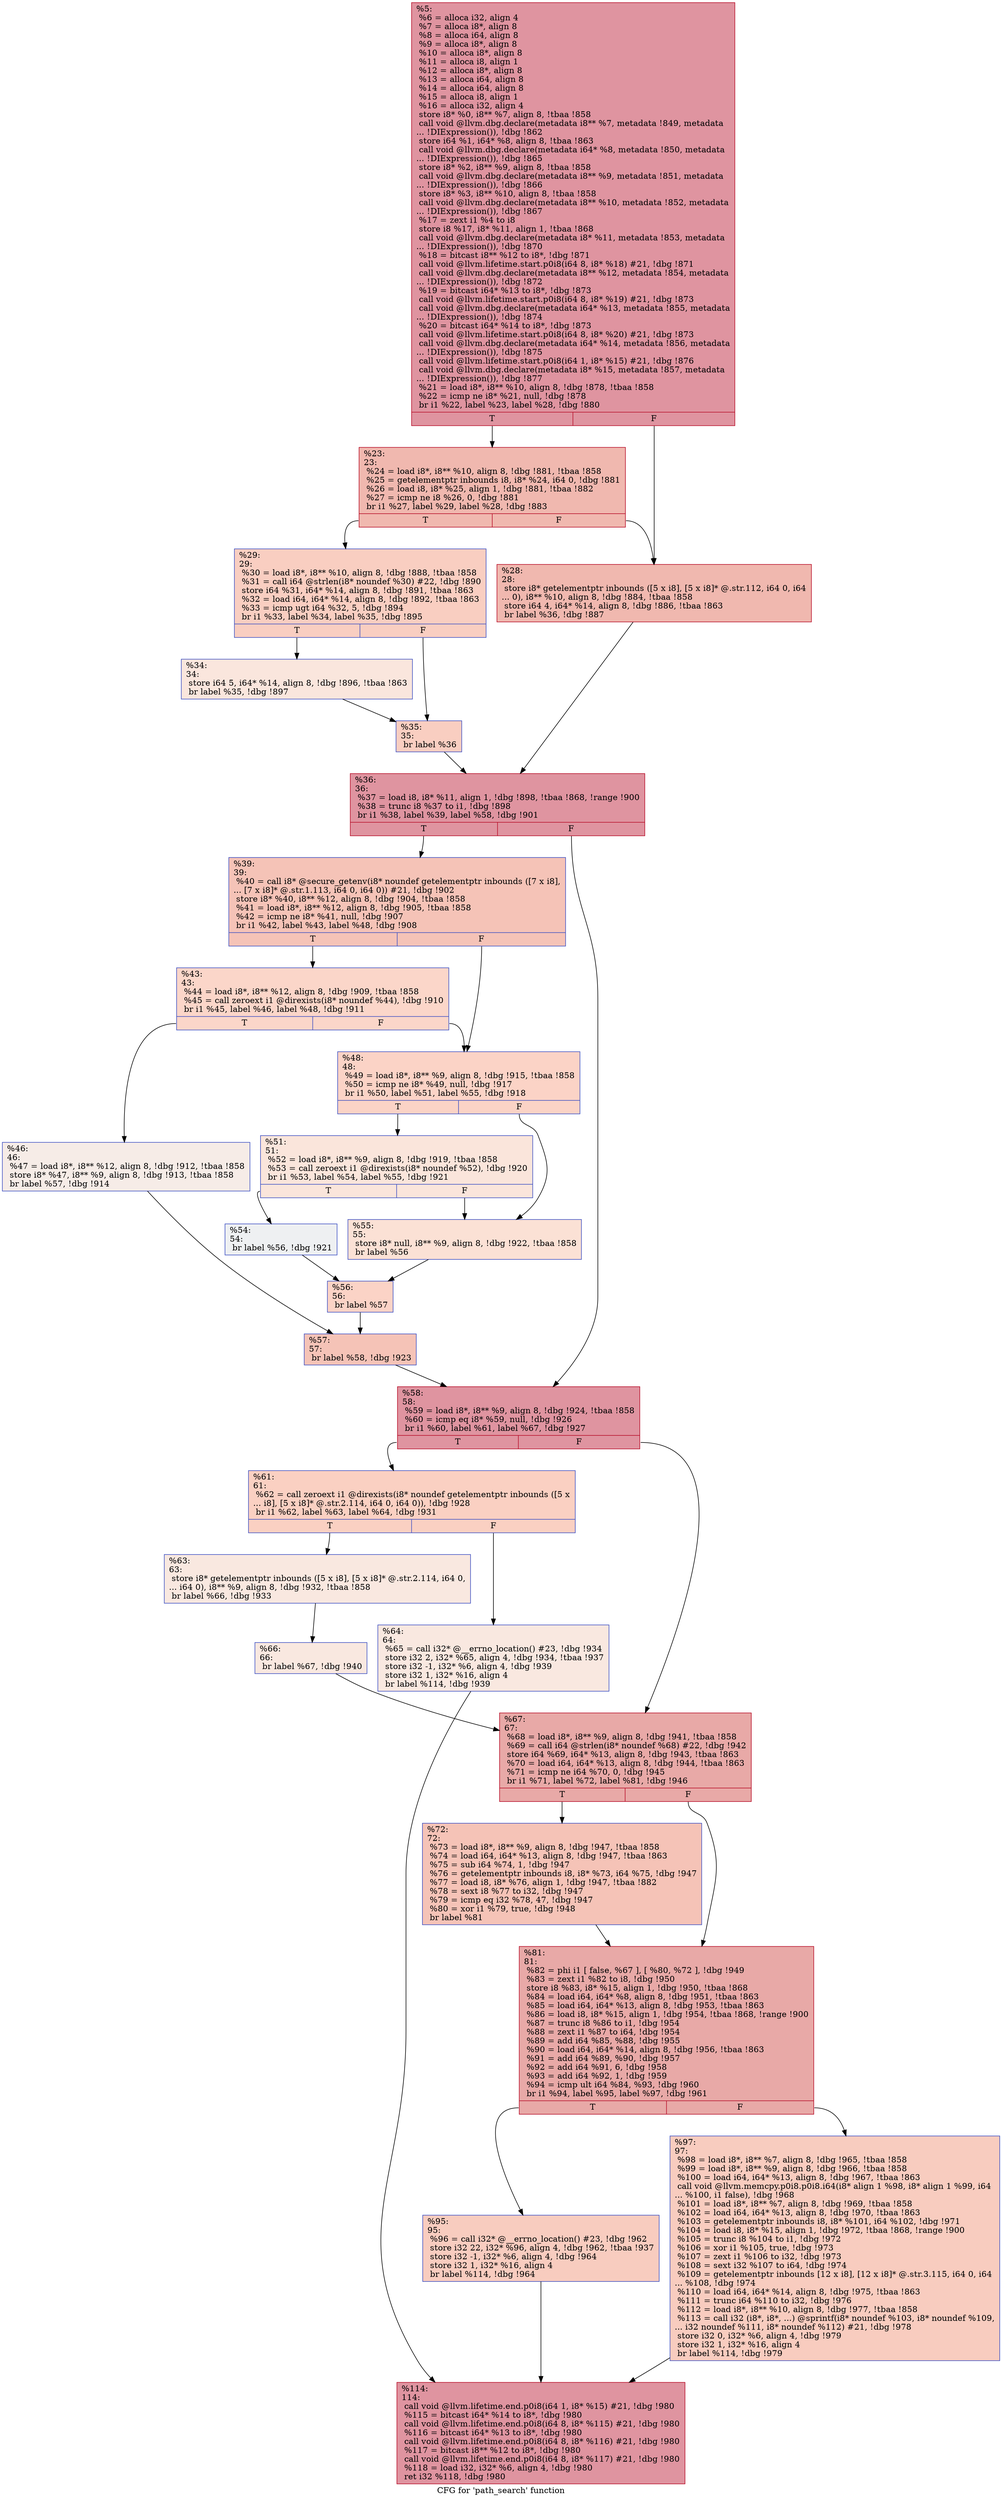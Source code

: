 digraph "CFG for 'path_search' function" {
	label="CFG for 'path_search' function";

	Node0x239d4b0 [shape=record,color="#b70d28ff", style=filled, fillcolor="#b70d2870",label="{%5:\l  %6 = alloca i32, align 4\l  %7 = alloca i8*, align 8\l  %8 = alloca i64, align 8\l  %9 = alloca i8*, align 8\l  %10 = alloca i8*, align 8\l  %11 = alloca i8, align 1\l  %12 = alloca i8*, align 8\l  %13 = alloca i64, align 8\l  %14 = alloca i64, align 8\l  %15 = alloca i8, align 1\l  %16 = alloca i32, align 4\l  store i8* %0, i8** %7, align 8, !tbaa !858\l  call void @llvm.dbg.declare(metadata i8** %7, metadata !849, metadata\l... !DIExpression()), !dbg !862\l  store i64 %1, i64* %8, align 8, !tbaa !863\l  call void @llvm.dbg.declare(metadata i64* %8, metadata !850, metadata\l... !DIExpression()), !dbg !865\l  store i8* %2, i8** %9, align 8, !tbaa !858\l  call void @llvm.dbg.declare(metadata i8** %9, metadata !851, metadata\l... !DIExpression()), !dbg !866\l  store i8* %3, i8** %10, align 8, !tbaa !858\l  call void @llvm.dbg.declare(metadata i8** %10, metadata !852, metadata\l... !DIExpression()), !dbg !867\l  %17 = zext i1 %4 to i8\l  store i8 %17, i8* %11, align 1, !tbaa !868\l  call void @llvm.dbg.declare(metadata i8* %11, metadata !853, metadata\l... !DIExpression()), !dbg !870\l  %18 = bitcast i8** %12 to i8*, !dbg !871\l  call void @llvm.lifetime.start.p0i8(i64 8, i8* %18) #21, !dbg !871\l  call void @llvm.dbg.declare(metadata i8** %12, metadata !854, metadata\l... !DIExpression()), !dbg !872\l  %19 = bitcast i64* %13 to i8*, !dbg !873\l  call void @llvm.lifetime.start.p0i8(i64 8, i8* %19) #21, !dbg !873\l  call void @llvm.dbg.declare(metadata i64* %13, metadata !855, metadata\l... !DIExpression()), !dbg !874\l  %20 = bitcast i64* %14 to i8*, !dbg !873\l  call void @llvm.lifetime.start.p0i8(i64 8, i8* %20) #21, !dbg !873\l  call void @llvm.dbg.declare(metadata i64* %14, metadata !856, metadata\l... !DIExpression()), !dbg !875\l  call void @llvm.lifetime.start.p0i8(i64 1, i8* %15) #21, !dbg !876\l  call void @llvm.dbg.declare(metadata i8* %15, metadata !857, metadata\l... !DIExpression()), !dbg !877\l  %21 = load i8*, i8** %10, align 8, !dbg !878, !tbaa !858\l  %22 = icmp ne i8* %21, null, !dbg !878\l  br i1 %22, label %23, label %28, !dbg !880\l|{<s0>T|<s1>F}}"];
	Node0x239d4b0:s0 -> Node0x239e1b0;
	Node0x239d4b0:s1 -> Node0x239e200;
	Node0x239e1b0 [shape=record,color="#b70d28ff", style=filled, fillcolor="#dc5d4a70",label="{%23:\l23:                                               \l  %24 = load i8*, i8** %10, align 8, !dbg !881, !tbaa !858\l  %25 = getelementptr inbounds i8, i8* %24, i64 0, !dbg !881\l  %26 = load i8, i8* %25, align 1, !dbg !881, !tbaa !882\l  %27 = icmp ne i8 %26, 0, !dbg !881\l  br i1 %27, label %29, label %28, !dbg !883\l|{<s0>T|<s1>F}}"];
	Node0x239e1b0:s0 -> Node0x239e250;
	Node0x239e1b0:s1 -> Node0x239e200;
	Node0x239e200 [shape=record,color="#b70d28ff", style=filled, fillcolor="#dc5d4a70",label="{%28:\l28:                                               \l  store i8* getelementptr inbounds ([5 x i8], [5 x i8]* @.str.112, i64 0, i64\l... 0), i8** %10, align 8, !dbg !884, !tbaa !858\l  store i64 4, i64* %14, align 8, !dbg !886, !tbaa !863\l  br label %36, !dbg !887\l}"];
	Node0x239e200 -> Node0x239e340;
	Node0x239e250 [shape=record,color="#3d50c3ff", style=filled, fillcolor="#f2907270",label="{%29:\l29:                                               \l  %30 = load i8*, i8** %10, align 8, !dbg !888, !tbaa !858\l  %31 = call i64 @strlen(i8* noundef %30) #22, !dbg !890\l  store i64 %31, i64* %14, align 8, !dbg !891, !tbaa !863\l  %32 = load i64, i64* %14, align 8, !dbg !892, !tbaa !863\l  %33 = icmp ugt i64 %32, 5, !dbg !894\l  br i1 %33, label %34, label %35, !dbg !895\l|{<s0>T|<s1>F}}"];
	Node0x239e250:s0 -> Node0x239e2a0;
	Node0x239e250:s1 -> Node0x239e2f0;
	Node0x239e2a0 [shape=record,color="#3d50c3ff", style=filled, fillcolor="#f3c7b170",label="{%34:\l34:                                               \l  store i64 5, i64* %14, align 8, !dbg !896, !tbaa !863\l  br label %35, !dbg !897\l}"];
	Node0x239e2a0 -> Node0x239e2f0;
	Node0x239e2f0 [shape=record,color="#3d50c3ff", style=filled, fillcolor="#f2907270",label="{%35:\l35:                                               \l  br label %36\l}"];
	Node0x239e2f0 -> Node0x239e340;
	Node0x239e340 [shape=record,color="#b70d28ff", style=filled, fillcolor="#b70d2870",label="{%36:\l36:                                               \l  %37 = load i8, i8* %11, align 1, !dbg !898, !tbaa !868, !range !900\l  %38 = trunc i8 %37 to i1, !dbg !898\l  br i1 %38, label %39, label %58, !dbg !901\l|{<s0>T|<s1>F}}"];
	Node0x239e340:s0 -> Node0x239e390;
	Node0x239e340:s1 -> Node0x239e660;
	Node0x239e390 [shape=record,color="#3d50c3ff", style=filled, fillcolor="#e8765c70",label="{%39:\l39:                                               \l  %40 = call i8* @secure_getenv(i8* noundef getelementptr inbounds ([7 x i8],\l... [7 x i8]* @.str.1.113, i64 0, i64 0)) #21, !dbg !902\l  store i8* %40, i8** %12, align 8, !dbg !904, !tbaa !858\l  %41 = load i8*, i8** %12, align 8, !dbg !905, !tbaa !858\l  %42 = icmp ne i8* %41, null, !dbg !907\l  br i1 %42, label %43, label %48, !dbg !908\l|{<s0>T|<s1>F}}"];
	Node0x239e390:s0 -> Node0x239e3e0;
	Node0x239e390:s1 -> Node0x239e480;
	Node0x239e3e0 [shape=record,color="#3d50c3ff", style=filled, fillcolor="#f6a38570",label="{%43:\l43:                                               \l  %44 = load i8*, i8** %12, align 8, !dbg !909, !tbaa !858\l  %45 = call zeroext i1 @direxists(i8* noundef %44), !dbg !910\l  br i1 %45, label %46, label %48, !dbg !911\l|{<s0>T|<s1>F}}"];
	Node0x239e3e0:s0 -> Node0x239e430;
	Node0x239e3e0:s1 -> Node0x239e480;
	Node0x239e430 [shape=record,color="#3d50c3ff", style=filled, fillcolor="#ead5c970",label="{%46:\l46:                                               \l  %47 = load i8*, i8** %12, align 8, !dbg !912, !tbaa !858\l  store i8* %47, i8** %9, align 8, !dbg !913, !tbaa !858\l  br label %57, !dbg !914\l}"];
	Node0x239e430 -> Node0x239e610;
	Node0x239e480 [shape=record,color="#3d50c3ff", style=filled, fillcolor="#f59c7d70",label="{%48:\l48:                                               \l  %49 = load i8*, i8** %9, align 8, !dbg !915, !tbaa !858\l  %50 = icmp ne i8* %49, null, !dbg !917\l  br i1 %50, label %51, label %55, !dbg !918\l|{<s0>T|<s1>F}}"];
	Node0x239e480:s0 -> Node0x239e4d0;
	Node0x239e480:s1 -> Node0x239e570;
	Node0x239e4d0 [shape=record,color="#3d50c3ff", style=filled, fillcolor="#f4c5ad70",label="{%51:\l51:                                               \l  %52 = load i8*, i8** %9, align 8, !dbg !919, !tbaa !858\l  %53 = call zeroext i1 @direxists(i8* noundef %52), !dbg !920\l  br i1 %53, label %54, label %55, !dbg !921\l|{<s0>T|<s1>F}}"];
	Node0x239e4d0:s0 -> Node0x239e520;
	Node0x239e4d0:s1 -> Node0x239e570;
	Node0x239e520 [shape=record,color="#3d50c3ff", style=filled, fillcolor="#d9dce170",label="{%54:\l54:                                               \l  br label %56, !dbg !921\l}"];
	Node0x239e520 -> Node0x239e5c0;
	Node0x239e570 [shape=record,color="#3d50c3ff", style=filled, fillcolor="#f7bca170",label="{%55:\l55:                                               \l  store i8* null, i8** %9, align 8, !dbg !922, !tbaa !858\l  br label %56\l}"];
	Node0x239e570 -> Node0x239e5c0;
	Node0x239e5c0 [shape=record,color="#3d50c3ff", style=filled, fillcolor="#f59c7d70",label="{%56:\l56:                                               \l  br label %57\l}"];
	Node0x239e5c0 -> Node0x239e610;
	Node0x239e610 [shape=record,color="#3d50c3ff", style=filled, fillcolor="#e8765c70",label="{%57:\l57:                                               \l  br label %58, !dbg !923\l}"];
	Node0x239e610 -> Node0x239e660;
	Node0x239e660 [shape=record,color="#b70d28ff", style=filled, fillcolor="#b70d2870",label="{%58:\l58:                                               \l  %59 = load i8*, i8** %9, align 8, !dbg !924, !tbaa !858\l  %60 = icmp eq i8* %59, null, !dbg !926\l  br i1 %60, label %61, label %67, !dbg !927\l|{<s0>T|<s1>F}}"];
	Node0x239e660:s0 -> Node0x239e6b0;
	Node0x239e660:s1 -> Node0x239e7f0;
	Node0x239e6b0 [shape=record,color="#3d50c3ff", style=filled, fillcolor="#f3947570",label="{%61:\l61:                                               \l  %62 = call zeroext i1 @direxists(i8* noundef getelementptr inbounds ([5 x\l... i8], [5 x i8]* @.str.2.114, i64 0, i64 0)), !dbg !928\l  br i1 %62, label %63, label %64, !dbg !931\l|{<s0>T|<s1>F}}"];
	Node0x239e6b0:s0 -> Node0x239e700;
	Node0x239e6b0:s1 -> Node0x239e750;
	Node0x239e700 [shape=record,color="#3d50c3ff", style=filled, fillcolor="#f1ccb870",label="{%63:\l63:                                               \l  store i8* getelementptr inbounds ([5 x i8], [5 x i8]* @.str.2.114, i64 0,\l... i64 0), i8** %9, align 8, !dbg !932, !tbaa !858\l  br label %66, !dbg !933\l}"];
	Node0x239e700 -> Node0x239e7a0;
	Node0x239e750 [shape=record,color="#3d50c3ff", style=filled, fillcolor="#f1ccb870",label="{%64:\l64:                                               \l  %65 = call i32* @__errno_location() #23, !dbg !934\l  store i32 2, i32* %65, align 4, !dbg !934, !tbaa !937\l  store i32 -1, i32* %6, align 4, !dbg !939\l  store i32 1, i32* %16, align 4\l  br label %114, !dbg !939\l}"];
	Node0x239e750 -> Node0x239e980;
	Node0x239e7a0 [shape=record,color="#3d50c3ff", style=filled, fillcolor="#f1ccb870",label="{%66:\l66:                                               \l  br label %67, !dbg !940\l}"];
	Node0x239e7a0 -> Node0x239e7f0;
	Node0x239e7f0 [shape=record,color="#b70d28ff", style=filled, fillcolor="#ca3b3770",label="{%67:\l67:                                               \l  %68 = load i8*, i8** %9, align 8, !dbg !941, !tbaa !858\l  %69 = call i64 @strlen(i8* noundef %68) #22, !dbg !942\l  store i64 %69, i64* %13, align 8, !dbg !943, !tbaa !863\l  %70 = load i64, i64* %13, align 8, !dbg !944, !tbaa !863\l  %71 = icmp ne i64 %70, 0, !dbg !945\l  br i1 %71, label %72, label %81, !dbg !946\l|{<s0>T|<s1>F}}"];
	Node0x239e7f0:s0 -> Node0x239e840;
	Node0x239e7f0:s1 -> Node0x239e890;
	Node0x239e840 [shape=record,color="#3d50c3ff", style=filled, fillcolor="#e8765c70",label="{%72:\l72:                                               \l  %73 = load i8*, i8** %9, align 8, !dbg !947, !tbaa !858\l  %74 = load i64, i64* %13, align 8, !dbg !947, !tbaa !863\l  %75 = sub i64 %74, 1, !dbg !947\l  %76 = getelementptr inbounds i8, i8* %73, i64 %75, !dbg !947\l  %77 = load i8, i8* %76, align 1, !dbg !947, !tbaa !882\l  %78 = sext i8 %77 to i32, !dbg !947\l  %79 = icmp eq i32 %78, 47, !dbg !947\l  %80 = xor i1 %79, true, !dbg !948\l  br label %81\l}"];
	Node0x239e840 -> Node0x239e890;
	Node0x239e890 [shape=record,color="#b70d28ff", style=filled, fillcolor="#ca3b3770",label="{%81:\l81:                                               \l  %82 = phi i1 [ false, %67 ], [ %80, %72 ], !dbg !949\l  %83 = zext i1 %82 to i8, !dbg !950\l  store i8 %83, i8* %15, align 1, !dbg !950, !tbaa !868\l  %84 = load i64, i64* %8, align 8, !dbg !951, !tbaa !863\l  %85 = load i64, i64* %13, align 8, !dbg !953, !tbaa !863\l  %86 = load i8, i8* %15, align 1, !dbg !954, !tbaa !868, !range !900\l  %87 = trunc i8 %86 to i1, !dbg !954\l  %88 = zext i1 %87 to i64, !dbg !954\l  %89 = add i64 %85, %88, !dbg !955\l  %90 = load i64, i64* %14, align 8, !dbg !956, !tbaa !863\l  %91 = add i64 %89, %90, !dbg !957\l  %92 = add i64 %91, 6, !dbg !958\l  %93 = add i64 %92, 1, !dbg !959\l  %94 = icmp ult i64 %84, %93, !dbg !960\l  br i1 %94, label %95, label %97, !dbg !961\l|{<s0>T|<s1>F}}"];
	Node0x239e890:s0 -> Node0x239e8e0;
	Node0x239e890:s1 -> Node0x239e930;
	Node0x239e8e0 [shape=record,color="#3d50c3ff", style=filled, fillcolor="#f08b6e70",label="{%95:\l95:                                               \l  %96 = call i32* @__errno_location() #23, !dbg !962\l  store i32 22, i32* %96, align 4, !dbg !962, !tbaa !937\l  store i32 -1, i32* %6, align 4, !dbg !964\l  store i32 1, i32* %16, align 4\l  br label %114, !dbg !964\l}"];
	Node0x239e8e0 -> Node0x239e980;
	Node0x239e930 [shape=record,color="#3d50c3ff", style=filled, fillcolor="#f08b6e70",label="{%97:\l97:                                               \l  %98 = load i8*, i8** %7, align 8, !dbg !965, !tbaa !858\l  %99 = load i8*, i8** %9, align 8, !dbg !966, !tbaa !858\l  %100 = load i64, i64* %13, align 8, !dbg !967, !tbaa !863\l  call void @llvm.memcpy.p0i8.p0i8.i64(i8* align 1 %98, i8* align 1 %99, i64\l... %100, i1 false), !dbg !968\l  %101 = load i8*, i8** %7, align 8, !dbg !969, !tbaa !858\l  %102 = load i64, i64* %13, align 8, !dbg !970, !tbaa !863\l  %103 = getelementptr inbounds i8, i8* %101, i64 %102, !dbg !971\l  %104 = load i8, i8* %15, align 1, !dbg !972, !tbaa !868, !range !900\l  %105 = trunc i8 %104 to i1, !dbg !972\l  %106 = xor i1 %105, true, !dbg !973\l  %107 = zext i1 %106 to i32, !dbg !973\l  %108 = sext i32 %107 to i64, !dbg !974\l  %109 = getelementptr inbounds [12 x i8], [12 x i8]* @.str.3.115, i64 0, i64\l... %108, !dbg !974\l  %110 = load i64, i64* %14, align 8, !dbg !975, !tbaa !863\l  %111 = trunc i64 %110 to i32, !dbg !976\l  %112 = load i8*, i8** %10, align 8, !dbg !977, !tbaa !858\l  %113 = call i32 (i8*, i8*, ...) @sprintf(i8* noundef %103, i8* noundef %109,\l... i32 noundef %111, i8* noundef %112) #21, !dbg !978\l  store i32 0, i32* %6, align 4, !dbg !979\l  store i32 1, i32* %16, align 4\l  br label %114, !dbg !979\l}"];
	Node0x239e930 -> Node0x239e980;
	Node0x239e980 [shape=record,color="#b70d28ff", style=filled, fillcolor="#b70d2870",label="{%114:\l114:                                              \l  call void @llvm.lifetime.end.p0i8(i64 1, i8* %15) #21, !dbg !980\l  %115 = bitcast i64* %14 to i8*, !dbg !980\l  call void @llvm.lifetime.end.p0i8(i64 8, i8* %115) #21, !dbg !980\l  %116 = bitcast i64* %13 to i8*, !dbg !980\l  call void @llvm.lifetime.end.p0i8(i64 8, i8* %116) #21, !dbg !980\l  %117 = bitcast i8** %12 to i8*, !dbg !980\l  call void @llvm.lifetime.end.p0i8(i64 8, i8* %117) #21, !dbg !980\l  %118 = load i32, i32* %6, align 4, !dbg !980\l  ret i32 %118, !dbg !980\l}"];
}
